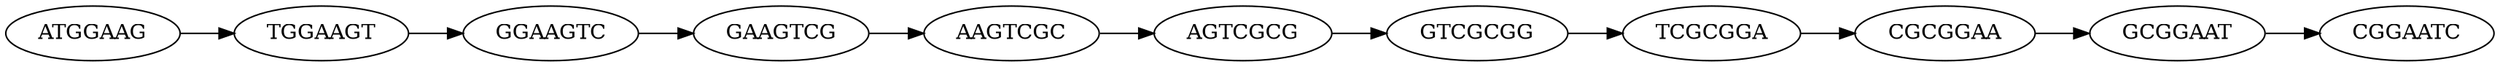 // de Bruijn graph for assembly
digraph {
	TCGCGGA [label=TCGCGGA]
	TCGCGGA -> CGCGGAA
	CGCGGAA [label=CGCGGAA]
	CGCGGAA -> GCGGAAT
	TGGAAGT [label=TGGAAGT]
	TGGAAGT -> GGAAGTC
	AAGTCGC [label=AAGTCGC]
	AAGTCGC -> AGTCGCG
	GGAAGTC [label=GGAAGTC]
	GGAAGTC -> GAAGTCG
	GTCGCGG [label=GTCGCGG]
	GTCGCGG -> TCGCGGA
	CGGAATC [label=CGGAATC]
	GCGGAAT [label=GCGGAAT]
	GCGGAAT -> CGGAATC
	AGTCGCG [label=AGTCGCG]
	AGTCGCG -> GTCGCGG
	ATGGAAG [label=ATGGAAG]
	ATGGAAG -> TGGAAGT
	GAAGTCG [label=GAAGTCG]
	GAAGTCG -> AAGTCGC
	rankdir=LR
}

